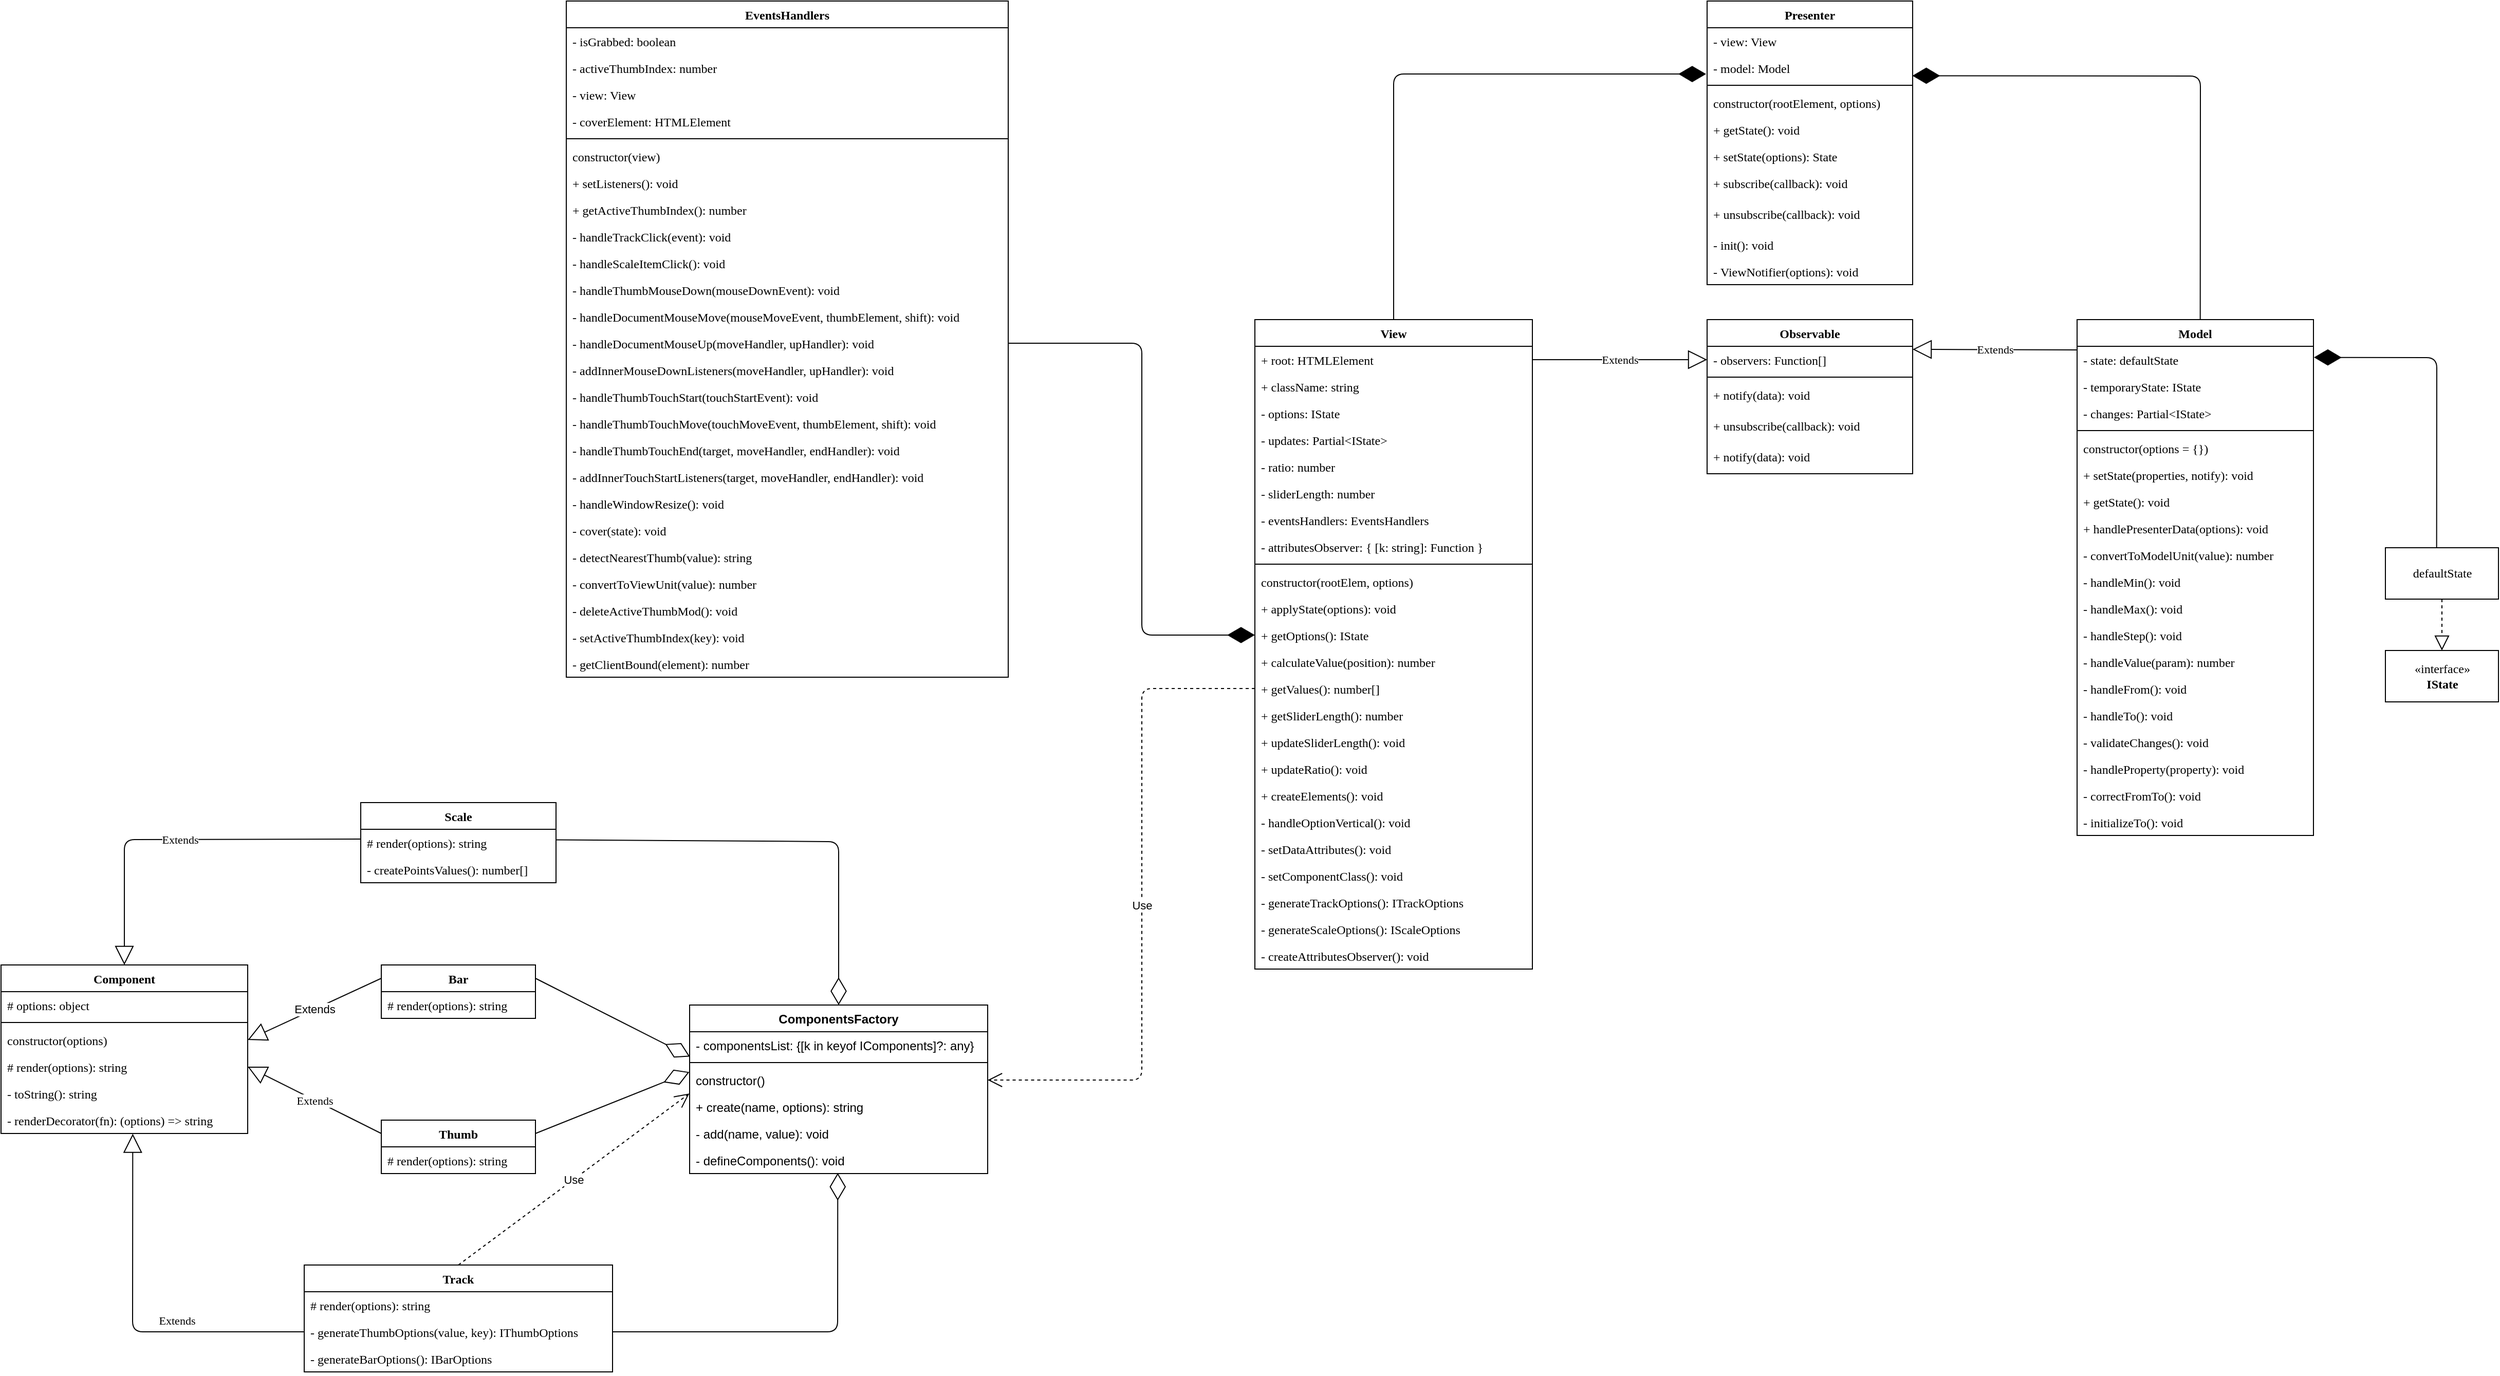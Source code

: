 <mxfile version="12.9.3" type="device"><diagram id="MhiQZeAF0GBsm8dGzgc5" name="Page-1"><mxGraphModel dx="2595" dy="1543" grid="1" gridSize="10" guides="1" tooltips="1" connect="1" arrows="1" fold="1" page="1" pageScale="1" pageWidth="2700" pageHeight="1700" background="#FFFFFF" math="0" shadow="0"><root><mxCell id="0"/><mxCell id="1" parent="0"/><mxCell id="bokYM8Zxj71_05TrgEd9-71" value="Extends" style="endArrow=block;endSize=16;endFill=0;html=1;exitX=1;exitY=0.5;exitDx=0;exitDy=0;entryX=0;entryY=0.5;entryDx=0;entryDy=0;snapToPoint=0;fontFamily=Georgia;" parent="1" source="K_PklvLQqsflAsRZj1oL-7" target="bokYM8Zxj71_05TrgEd9-75" edge="1"><mxGeometry width="160" relative="1" as="geometry"><mxPoint x="1740" y="519" as="sourcePoint"/><mxPoint x="1850" y="470" as="targetPoint"/></mxGeometry></mxCell><mxCell id="bokYM8Zxj71_05TrgEd9-72" value="Extends" style="endArrow=block;endSize=16;endFill=0;html=1;snapToPoint=0;fontFamily=Georgia;exitX=-0.002;exitY=0.136;exitDx=0;exitDy=0;exitPerimeter=0;entryX=1;entryY=0.114;entryDx=0;entryDy=0;entryPerimeter=0;" parent="1" source="bokYM8Zxj71_05TrgEd9-88" target="bokYM8Zxj71_05TrgEd9-75" edge="1"><mxGeometry width="160" relative="1" as="geometry"><mxPoint x="2206" y="510" as="sourcePoint"/><mxPoint x="2080" y="509" as="targetPoint"/></mxGeometry></mxCell><mxCell id="bokYM8Zxj71_05TrgEd9-91" value="defaultState" style="html=1;labelBackgroundColor=#ffffff;gradientColor=none;snapToPoint=0;fontFamily=Georgia;" parent="1" vertex="1"><mxGeometry x="2510" y="702" width="110" height="50" as="geometry"/></mxCell><mxCell id="bokYM8Zxj71_05TrgEd9-92" value="«interface»&lt;br&gt;&lt;b&gt;IState&lt;/b&gt;" style="html=1;labelBackgroundColor=#ffffff;gradientColor=none;snapToPoint=0;fontFamily=Georgia;" parent="1" vertex="1"><mxGeometry x="2510" y="802" width="110" height="50" as="geometry"/></mxCell><mxCell id="bokYM8Zxj71_05TrgEd9-93" value="" style="endArrow=block;dashed=1;endFill=0;endSize=12;html=1;exitX=0.5;exitY=1;exitDx=0;exitDy=0;entryX=0.5;entryY=0;entryDx=0;entryDy=0;snapToPoint=0;fontFamily=Georgia;" parent="1" source="bokYM8Zxj71_05TrgEd9-91" target="bokYM8Zxj71_05TrgEd9-92" edge="1"><mxGeometry width="160" relative="1" as="geometry"><mxPoint x="2505" y="782" as="sourcePoint"/><mxPoint x="2665" y="782" as="targetPoint"/></mxGeometry></mxCell><mxCell id="bokYM8Zxj71_05TrgEd9-192" value="Extends" style="endArrow=block;endSize=16;endFill=0;html=1;snapToPoint=0;fontFamily=Georgia;exitX=0;exitY=0.25;exitDx=0;exitDy=0;entryX=1;entryY=0.5;entryDx=0;entryDy=0;" parent="1" source="bokYM8Zxj71_05TrgEd9-46" edge="1"><mxGeometry width="160" relative="1" as="geometry"><mxPoint x="1490" y="1485.6" as="sourcePoint"/><mxPoint x="430" y="1207" as="targetPoint"/><Array as="points"/></mxGeometry></mxCell><mxCell id="bokYM8Zxj71_05TrgEd9-194" value="Extends" style="endArrow=block;endSize=16;endFill=0;html=1;snapToPoint=0;fontFamily=Georgia;exitX=-0.001;exitY=0.366;exitDx=0;exitDy=0;entryX=0.5;entryY=0;entryDx=0;entryDy=0;exitPerimeter=0;" parent="1" source="gpyvbkhTvDIJkaRHQAVe-10" edge="1"><mxGeometry width="160" relative="1" as="geometry"><mxPoint x="560" y="987" as="sourcePoint"/><mxPoint x="310" y="1108" as="targetPoint"/><Array as="points"><mxPoint x="310" y="986"/></Array></mxGeometry></mxCell><mxCell id="bokYM8Zxj71_05TrgEd9-195" value="Extends" style="endArrow=block;endSize=16;endFill=0;html=1;snapToPoint=0;fontFamily=Georgia;exitX=0;exitY=0.5;exitDx=0;exitDy=0;entryX=0.534;entryY=1.011;entryDx=0;entryDy=0;entryPerimeter=0;" parent="1" source="bokYM8Zxj71_05TrgEd9-152" edge="1"><mxGeometry x="-0.307" y="-11" width="160" relative="1" as="geometry"><mxPoint x="1370" y="1270" as="sourcePoint"/><mxPoint x="318.16" y="1272.286" as="targetPoint"/><Array as="points"><mxPoint x="318" y="1465"/></Array><mxPoint as="offset"/></mxGeometry></mxCell><mxCell id="SMb21tpPt-A7UrPiNPdT-16" value="" style="endArrow=diamondThin;endFill=1;endSize=24;html=1;fillColor=#FFFFFF;entryX=1.002;entryY=0.415;entryDx=0;entryDy=0;entryPerimeter=0;exitX=0.453;exitY=-0.005;exitDx=0;exitDy=0;exitPerimeter=0;" parent="1" source="bokYM8Zxj71_05TrgEd9-91" target="bokYM8Zxj71_05TrgEd9-88" edge="1"><mxGeometry width="160" relative="1" as="geometry"><mxPoint x="2560" y="697" as="sourcePoint"/><mxPoint x="2540" y="747" as="targetPoint"/><Array as="points"><mxPoint x="2560" y="517"/></Array></mxGeometry></mxCell><mxCell id="IxFi_jvIoyN8iHMv_H41-2" value="" style="endArrow=diamondThin;endFill=1;endSize=24;html=1;fillColor=#FFFFFF;exitX=0.5;exitY=0;exitDx=0;exitDy=0;entryX=-0.005;entryY=0.733;entryDx=0;entryDy=0;entryPerimeter=0;" parent="1" source="bokYM8Zxj71_05TrgEd9-138" target="bokYM8Zxj71_05TrgEd9-109" edge="1"><mxGeometry width="160" relative="1" as="geometry"><mxPoint x="1120" y="907" as="sourcePoint"/><mxPoint x="1830" y="241" as="targetPoint"/><Array as="points"><mxPoint x="1545" y="241"/></Array></mxGeometry></mxCell><mxCell id="IxFi_jvIoyN8iHMv_H41-4" value="" style="endArrow=diamondThin;endFill=1;endSize=24;html=1;fillColor=#FFFFFF;exitX=0.521;exitY=0.001;exitDx=0;exitDy=0;exitPerimeter=0;entryX=0.999;entryY=0.797;entryDx=0;entryDy=0;entryPerimeter=0;" parent="1" source="bokYM8Zxj71_05TrgEd9-87" target="bokYM8Zxj71_05TrgEd9-109" edge="1"><mxGeometry width="160" relative="1" as="geometry"><mxPoint x="1585" y="490" as="sourcePoint"/><mxPoint x="2110" y="246" as="targetPoint"/><Array as="points"><mxPoint x="2330" y="243"/></Array></mxGeometry></mxCell><mxCell id="IxFi_jvIoyN8iHMv_H41-25" value="" style="endArrow=diamondThin;endFill=0;endSize=24;html=1;exitX=1;exitY=0.5;exitDx=0;exitDy=0;entryX=0.497;entryY=0.976;entryDx=0;entryDy=0;entryPerimeter=0;" parent="1" source="bokYM8Zxj71_05TrgEd9-152" target="q_ZrACDiKLsxCP5uibQN-2" edge="1"><mxGeometry width="160" relative="1" as="geometry"><mxPoint x="1190" y="1284" as="sourcePoint"/><mxPoint x="1010" y="1274" as="targetPoint"/><Array as="points"><mxPoint x="1004" y="1465"/></Array></mxGeometry></mxCell><mxCell id="IxFi_jvIoyN8iHMv_H41-26" value="" style="endArrow=diamondThin;endFill=0;endSize=24;html=1;exitX=1;exitY=0.25;exitDx=0;exitDy=0;entryX=-0.001;entryY=0.2;entryDx=0;entryDy=0;entryPerimeter=0;" parent="1" source="bokYM8Zxj71_05TrgEd9-46" target="q_ZrACDiKLsxCP5uibQN-3" edge="1"><mxGeometry width="160" relative="1" as="geometry"><mxPoint x="1090" y="1424" as="sourcePoint"/><mxPoint x="870" y="1244" as="targetPoint"/><Array as="points"/></mxGeometry></mxCell><mxCell id="IxFi_jvIoyN8iHMv_H41-27" value="" style="endArrow=diamondThin;endFill=0;endSize=24;html=1;entryX=0.5;entryY=0;entryDx=0;entryDy=0;exitX=1.001;exitY=0.396;exitDx=0;exitDy=0;exitPerimeter=0;" parent="1" source="gpyvbkhTvDIJkaRHQAVe-10" target="IxFi_jvIoyN8iHMv_H41-21" edge="1"><mxGeometry width="160" relative="1" as="geometry"><mxPoint x="710" y="987" as="sourcePoint"/><mxPoint x="1300" y="1454" as="targetPoint"/><Array as="points"><mxPoint x="1005" y="988"/></Array></mxGeometry></mxCell><mxCell id="IxFi_jvIoyN8iHMv_H41-29" value="Use" style="endArrow=open;endSize=12;dashed=1;html=1;exitX=0.5;exitY=0;exitDx=0;exitDy=0;entryX=-0.001;entryY=1.006;entryDx=0;entryDy=0;entryPerimeter=0;" parent="1" source="bokYM8Zxj71_05TrgEd9-42" target="q_ZrACDiKLsxCP5uibQN-3" edge="1"><mxGeometry width="160" relative="1" as="geometry"><mxPoint x="730" y="1264" as="sourcePoint"/><mxPoint x="869" y="1228" as="targetPoint"/></mxGeometry></mxCell><mxCell id="IxFi_jvIoyN8iHMv_H41-30" value="Use" style="endArrow=open;endSize=12;dashed=1;html=1;entryX=1;entryY=0.5;entryDx=0;entryDy=0;exitX=0;exitY=0.5;exitDx=0;exitDy=0;" parent="1" source="bokYM8Zxj71_05TrgEd9-146" target="q_ZrACDiKLsxCP5uibQN-3" edge="1"><mxGeometry width="160" relative="1" as="geometry"><mxPoint x="790" y="876" as="sourcePoint"/><mxPoint x="950" y="876" as="targetPoint"/><Array as="points"><mxPoint x="1300" y="839"/><mxPoint x="1300" y="1220"/></Array></mxGeometry></mxCell><mxCell id="bokYM8Zxj71_05TrgEd9-74" value="Observable" style="swimlane;fontStyle=1;align=center;verticalAlign=top;childLayout=stackLayout;horizontal=1;startSize=26;horizontalStack=0;resizeParent=1;resizeParentMax=0;resizeLast=0;collapsible=1;marginBottom=0;labelBackgroundColor=#ffffff;gradientColor=none;snapToPoint=0;fontFamily=Georgia;" parent="1" vertex="1"><mxGeometry x="1850" y="480" width="200" height="150" as="geometry"/></mxCell><mxCell id="bokYM8Zxj71_05TrgEd9-75" value="- observers: Function[]" style="text;strokeColor=none;fillColor=none;align=left;verticalAlign=top;spacingLeft=4;spacingRight=4;overflow=hidden;rotatable=0;points=[[0,0.5],[1,0.5]];portConstraint=eastwest;snapToPoint=0;fontFamily=Georgia;" parent="bokYM8Zxj71_05TrgEd9-74" vertex="1"><mxGeometry y="26" width="200" height="26" as="geometry"/></mxCell><mxCell id="bokYM8Zxj71_05TrgEd9-76" value="" style="line;strokeWidth=1;fillColor=none;align=left;verticalAlign=middle;spacingTop=-1;spacingLeft=3;spacingRight=3;rotatable=0;labelPosition=right;points=[];portConstraint=eastwest;snapToPoint=0;fontFamily=Georgia;" parent="bokYM8Zxj71_05TrgEd9-74" vertex="1"><mxGeometry y="52" width="200" height="8" as="geometry"/></mxCell><mxCell id="K_PklvLQqsflAsRZj1oL-4" value="+ notify(data): void" style="text;strokeColor=none;fillColor=none;align=left;verticalAlign=top;spacingLeft=4;spacingRight=4;overflow=hidden;rotatable=0;points=[[0,0.5],[1,0.5]];portConstraint=eastwest;snapToPoint=0;fontFamily=Georgia;" parent="bokYM8Zxj71_05TrgEd9-74" vertex="1"><mxGeometry y="60" width="200" height="30" as="geometry"/></mxCell><mxCell id="bokYM8Zxj71_05TrgEd9-83" value="+ unsubscribe(callback): void" style="text;strokeColor=none;fillColor=none;align=left;verticalAlign=top;spacingLeft=4;spacingRight=4;overflow=hidden;rotatable=0;points=[[0,0.5],[1,0.5]];portConstraint=eastwest;snapToPoint=0;fontFamily=Georgia;" parent="bokYM8Zxj71_05TrgEd9-74" vertex="1"><mxGeometry y="90" width="200" height="30" as="geometry"/></mxCell><mxCell id="bokYM8Zxj71_05TrgEd9-85" value="+ notify(data): void" style="text;strokeColor=none;fillColor=none;align=left;verticalAlign=top;spacingLeft=4;spacingRight=4;overflow=hidden;rotatable=0;points=[[0,0.5],[1,0.5]];portConstraint=eastwest;snapToPoint=0;fontFamily=Georgia;" parent="bokYM8Zxj71_05TrgEd9-74" vertex="1"><mxGeometry y="120" width="200" height="30" as="geometry"/></mxCell><mxCell id="bokYM8Zxj71_05TrgEd9-87" value="Model" style="swimlane;fontStyle=1;align=center;verticalAlign=top;childLayout=stackLayout;horizontal=1;startSize=26;horizontalStack=0;resizeParent=1;resizeParentMax=0;resizeLast=0;collapsible=1;marginBottom=0;labelBackgroundColor=#ffffff;gradientColor=none;snapToPoint=0;fontFamily=Georgia;" parent="1" vertex="1"><mxGeometry x="2210" y="480" width="230" height="502" as="geometry"/></mxCell><mxCell id="bokYM8Zxj71_05TrgEd9-88" value="- state: defaultState" style="text;strokeColor=none;fillColor=none;align=left;verticalAlign=top;spacingLeft=4;spacingRight=4;overflow=hidden;rotatable=0;points=[[0,0.5],[1,0.5]];portConstraint=eastwest;snapToPoint=0;fontFamily=Georgia;" parent="bokYM8Zxj71_05TrgEd9-87" vertex="1"><mxGeometry y="26" width="230" height="26" as="geometry"/></mxCell><mxCell id="SOUKARIzMo8ViE5a29zc-1" value="- temporaryState: IState" style="text;strokeColor=none;fillColor=none;align=left;verticalAlign=top;spacingLeft=4;spacingRight=4;overflow=hidden;rotatable=0;points=[[0,0.5],[1,0.5]];portConstraint=eastwest;snapToPoint=0;fontFamily=Georgia;" parent="bokYM8Zxj71_05TrgEd9-87" vertex="1"><mxGeometry y="52" width="230" height="26" as="geometry"/></mxCell><mxCell id="bokYM8Zxj71_05TrgEd9-90" value="- changes: Partial&lt;IState&gt;" style="text;strokeColor=none;fillColor=none;align=left;verticalAlign=top;spacingLeft=4;spacingRight=4;overflow=hidden;rotatable=0;points=[[0,0.5],[1,0.5]];portConstraint=eastwest;snapToPoint=0;fontFamily=Georgia;" parent="bokYM8Zxj71_05TrgEd9-87" vertex="1"><mxGeometry y="78" width="230" height="26" as="geometry"/></mxCell><mxCell id="bokYM8Zxj71_05TrgEd9-89" value="" style="line;strokeWidth=1;fillColor=none;align=left;verticalAlign=middle;spacingTop=-1;spacingLeft=3;spacingRight=3;rotatable=0;labelPosition=right;points=[];portConstraint=eastwest;snapToPoint=0;fontFamily=Georgia;" parent="bokYM8Zxj71_05TrgEd9-87" vertex="1"><mxGeometry y="104" width="230" height="8" as="geometry"/></mxCell><mxCell id="K_PklvLQqsflAsRZj1oL-2" value="constructor(options = {})" style="text;strokeColor=none;fillColor=none;align=left;verticalAlign=top;spacingLeft=4;spacingRight=4;overflow=hidden;rotatable=0;points=[[0,0.5],[1,0.5]];portConstraint=eastwest;snapToPoint=0;fontFamily=Georgia;" parent="bokYM8Zxj71_05TrgEd9-87" vertex="1"><mxGeometry y="112" width="230" height="26" as="geometry"/></mxCell><mxCell id="bokYM8Zxj71_05TrgEd9-122" value="+ setState(properties, notify): void" style="text;strokeColor=none;fillColor=none;align=left;verticalAlign=top;spacingLeft=4;spacingRight=4;overflow=hidden;rotatable=0;points=[[0,0.5],[1,0.5]];portConstraint=eastwest;snapToPoint=0;fontFamily=Georgia;" parent="bokYM8Zxj71_05TrgEd9-87" vertex="1"><mxGeometry y="138" width="230" height="26" as="geometry"/></mxCell><mxCell id="bokYM8Zxj71_05TrgEd9-123" value="+ getState(): void" style="text;strokeColor=none;fillColor=none;align=left;verticalAlign=top;spacingLeft=4;spacingRight=4;overflow=hidden;rotatable=0;points=[[0,0.5],[1,0.5]];portConstraint=eastwest;snapToPoint=0;fontFamily=Georgia;" parent="bokYM8Zxj71_05TrgEd9-87" vertex="1"><mxGeometry y="164" width="230" height="26" as="geometry"/></mxCell><mxCell id="gNpRhvbea8V-mLCihj_l-2" value="+ handlePresenterData(options): void" style="text;strokeColor=none;fillColor=none;align=left;verticalAlign=top;spacingLeft=4;spacingRight=4;overflow=hidden;rotatable=0;points=[[0,0.5],[1,0.5]];portConstraint=eastwest;snapToPoint=0;fontFamily=Georgia;" vertex="1" parent="bokYM8Zxj71_05TrgEd9-87"><mxGeometry y="190" width="230" height="26" as="geometry"/></mxCell><mxCell id="gNpRhvbea8V-mLCihj_l-3" value="- convertToModelUnit(value): number" style="text;strokeColor=none;fillColor=none;align=left;verticalAlign=top;spacingLeft=4;spacingRight=4;overflow=hidden;rotatable=0;points=[[0,0.5],[1,0.5]];portConstraint=eastwest;snapToPoint=0;fontFamily=Georgia;" vertex="1" parent="bokYM8Zxj71_05TrgEd9-87"><mxGeometry y="216" width="230" height="26" as="geometry"/></mxCell><mxCell id="bokYM8Zxj71_05TrgEd9-124" value="- handleMin(): void" style="text;strokeColor=none;fillColor=none;align=left;verticalAlign=top;spacingLeft=4;spacingRight=4;overflow=hidden;rotatable=0;points=[[0,0.5],[1,0.5]];portConstraint=eastwest;snapToPoint=0;fontFamily=Georgia;" parent="bokYM8Zxj71_05TrgEd9-87" vertex="1"><mxGeometry y="242" width="230" height="26" as="geometry"/></mxCell><mxCell id="bokYM8Zxj71_05TrgEd9-125" value="- handleMax(): void" style="text;strokeColor=none;fillColor=none;align=left;verticalAlign=top;spacingLeft=4;spacingRight=4;overflow=hidden;rotatable=0;points=[[0,0.5],[1,0.5]];portConstraint=eastwest;snapToPoint=0;fontFamily=Georgia;" parent="bokYM8Zxj71_05TrgEd9-87" vertex="1"><mxGeometry y="268" width="230" height="26" as="geometry"/></mxCell><mxCell id="bokYM8Zxj71_05TrgEd9-126" value="- handleStep(): void" style="text;strokeColor=none;fillColor=none;align=left;verticalAlign=top;spacingLeft=4;spacingRight=4;overflow=hidden;rotatable=0;points=[[0,0.5],[1,0.5]];portConstraint=eastwest;snapToPoint=0;fontFamily=Georgia;" parent="bokYM8Zxj71_05TrgEd9-87" vertex="1"><mxGeometry y="294" width="230" height="26" as="geometry"/></mxCell><mxCell id="bokYM8Zxj71_05TrgEd9-127" value="- handleValue(param): number" style="text;strokeColor=none;fillColor=none;align=left;verticalAlign=top;spacingLeft=4;spacingRight=4;overflow=hidden;rotatable=0;points=[[0,0.5],[1,0.5]];portConstraint=eastwest;snapToPoint=0;fontFamily=Georgia;" parent="bokYM8Zxj71_05TrgEd9-87" vertex="1"><mxGeometry y="320" width="230" height="26" as="geometry"/></mxCell><mxCell id="lwecA4mNfXeEhu3UnsGV-4" value="- handleFrom(): void" style="text;strokeColor=none;fillColor=none;align=left;verticalAlign=top;spacingLeft=4;spacingRight=4;overflow=hidden;rotatable=0;points=[[0,0.5],[1,0.5]];portConstraint=eastwest;snapToPoint=0;fontFamily=Georgia;" parent="bokYM8Zxj71_05TrgEd9-87" vertex="1"><mxGeometry y="346" width="230" height="26" as="geometry"/></mxCell><mxCell id="lwecA4mNfXeEhu3UnsGV-3" value="- handleTo(): void" style="text;strokeColor=none;fillColor=none;align=left;verticalAlign=top;spacingLeft=4;spacingRight=4;overflow=hidden;rotatable=0;points=[[0,0.5],[1,0.5]];portConstraint=eastwest;snapToPoint=0;fontFamily=Georgia;" parent="bokYM8Zxj71_05TrgEd9-87" vertex="1"><mxGeometry y="372" width="230" height="26" as="geometry"/></mxCell><mxCell id="bokYM8Zxj71_05TrgEd9-129" value="- validateChanges(): void" style="text;strokeColor=none;fillColor=none;align=left;verticalAlign=top;spacingLeft=4;spacingRight=4;overflow=hidden;rotatable=0;points=[[0,0.5],[1,0.5]];portConstraint=eastwest;snapToPoint=0;fontFamily=Georgia;" parent="bokYM8Zxj71_05TrgEd9-87" vertex="1"><mxGeometry y="398" width="230" height="26" as="geometry"/></mxCell><mxCell id="lwecA4mNfXeEhu3UnsGV-2" value="- handleProperty(property): void" style="text;strokeColor=none;fillColor=none;align=left;verticalAlign=top;spacingLeft=4;spacingRight=4;overflow=hidden;rotatable=0;points=[[0,0.5],[1,0.5]];portConstraint=eastwest;snapToPoint=0;fontFamily=Georgia;" parent="bokYM8Zxj71_05TrgEd9-87" vertex="1"><mxGeometry y="424" width="230" height="26" as="geometry"/></mxCell><mxCell id="IxFi_jvIoyN8iHMv_H41-5" value="- correctFromTo(): void" style="text;strokeColor=none;fillColor=none;align=left;verticalAlign=top;spacingLeft=4;spacingRight=4;overflow=hidden;rotatable=0;points=[[0,0.5],[1,0.5]];portConstraint=eastwest;snapToPoint=0;fontFamily=Georgia;" parent="bokYM8Zxj71_05TrgEd9-87" vertex="1"><mxGeometry y="450" width="230" height="26" as="geometry"/></mxCell><mxCell id="IxFi_jvIoyN8iHMv_H41-6" value="- initializeTo(): void" style="text;strokeColor=none;fillColor=none;align=left;verticalAlign=top;spacingLeft=4;spacingRight=4;overflow=hidden;rotatable=0;points=[[0,0.5],[1,0.5]];portConstraint=eastwest;snapToPoint=0;fontFamily=Georgia;" parent="bokYM8Zxj71_05TrgEd9-87" vertex="1"><mxGeometry y="476" width="230" height="26" as="geometry"/></mxCell><mxCell id="bokYM8Zxj71_05TrgEd9-94" value="Presenter" style="swimlane;fontStyle=1;align=center;verticalAlign=top;childLayout=stackLayout;horizontal=1;startSize=26;horizontalStack=0;resizeParent=1;resizeParentMax=0;resizeLast=0;collapsible=1;marginBottom=0;labelBackgroundColor=#ffffff;gradientColor=none;snapToPoint=0;fontFamily=Georgia;" parent="1" vertex="1"><mxGeometry x="1850" y="170" width="200" height="276" as="geometry"/></mxCell><mxCell id="bokYM8Zxj71_05TrgEd9-95" value="- view: View&#10;" style="text;strokeColor=none;fillColor=none;align=left;verticalAlign=top;spacingLeft=4;spacingRight=4;overflow=hidden;rotatable=0;points=[[0,0.5],[1,0.5]];portConstraint=eastwest;snapToPoint=0;fontFamily=Georgia;" parent="bokYM8Zxj71_05TrgEd9-94" vertex="1"><mxGeometry y="26" width="200" height="26" as="geometry"/></mxCell><mxCell id="bokYM8Zxj71_05TrgEd9-109" value="- model: Model" style="text;strokeColor=none;fillColor=none;align=left;verticalAlign=top;spacingLeft=4;spacingRight=4;overflow=hidden;rotatable=0;points=[[0,0.5],[1,0.5]];portConstraint=eastwest;snapToPoint=0;fontFamily=Georgia;" parent="bokYM8Zxj71_05TrgEd9-94" vertex="1"><mxGeometry y="52" width="200" height="26" as="geometry"/></mxCell><mxCell id="bokYM8Zxj71_05TrgEd9-96" value="" style="line;strokeWidth=1;fillColor=none;align=left;verticalAlign=middle;spacingTop=-1;spacingLeft=3;spacingRight=3;rotatable=0;labelPosition=right;points=[];portConstraint=eastwest;snapToPoint=0;fontFamily=Georgia;" parent="bokYM8Zxj71_05TrgEd9-94" vertex="1"><mxGeometry y="78" width="200" height="8" as="geometry"/></mxCell><mxCell id="K_PklvLQqsflAsRZj1oL-1" value="constructor(rootElement, options)" style="text;strokeColor=none;fillColor=none;align=left;verticalAlign=top;spacingLeft=4;spacingRight=4;overflow=hidden;rotatable=0;points=[[0,0.5],[1,0.5]];portConstraint=eastwest;snapToPoint=0;fontFamily=Georgia;" parent="bokYM8Zxj71_05TrgEd9-94" vertex="1"><mxGeometry y="86" width="200" height="26" as="geometry"/></mxCell><mxCell id="bokYM8Zxj71_05TrgEd9-115" value="+ getState(): void" style="text;strokeColor=none;fillColor=none;align=left;verticalAlign=top;spacingLeft=4;spacingRight=4;overflow=hidden;rotatable=0;points=[[0,0.5],[1,0.5]];portConstraint=eastwest;snapToPoint=0;fontFamily=Georgia;" parent="bokYM8Zxj71_05TrgEd9-94" vertex="1"><mxGeometry y="112" width="200" height="26" as="geometry"/></mxCell><mxCell id="bokYM8Zxj71_05TrgEd9-142" value="+ setState(options): State" style="text;strokeColor=none;fillColor=none;align=left;verticalAlign=top;spacingLeft=4;spacingRight=4;overflow=hidden;rotatable=0;points=[[0,0.5],[1,0.5]];portConstraint=eastwest;snapToPoint=0;fontFamily=Georgia;" parent="bokYM8Zxj71_05TrgEd9-94" vertex="1"><mxGeometry y="138" width="200" height="26" as="geometry"/></mxCell><mxCell id="bokYM8Zxj71_05TrgEd9-117" value="+ subscribe(callback): void" style="text;strokeColor=none;fillColor=none;align=left;verticalAlign=top;spacingLeft=4;spacingRight=4;overflow=hidden;rotatable=0;points=[[0,0.5],[1,0.5]];portConstraint=eastwest;snapToPoint=0;fontFamily=Georgia;" parent="bokYM8Zxj71_05TrgEd9-94" vertex="1"><mxGeometry y="164" width="200" height="30" as="geometry"/></mxCell><mxCell id="bokYM8Zxj71_05TrgEd9-119" value="+ unsubscribe(callback): void" style="text;strokeColor=none;fillColor=none;align=left;verticalAlign=top;spacingLeft=4;spacingRight=4;overflow=hidden;rotatable=0;points=[[0,0.5],[1,0.5]];portConstraint=eastwest;snapToPoint=0;fontFamily=Georgia;" parent="bokYM8Zxj71_05TrgEd9-94" vertex="1"><mxGeometry y="194" width="200" height="30" as="geometry"/></mxCell><mxCell id="bokYM8Zxj71_05TrgEd9-97" value="- init(): void" style="text;strokeColor=none;fillColor=none;align=left;verticalAlign=top;spacingLeft=4;spacingRight=4;overflow=hidden;rotatable=0;points=[[0,0.5],[1,0.5]];portConstraint=eastwest;snapToPoint=0;fontFamily=Georgia;" parent="bokYM8Zxj71_05TrgEd9-94" vertex="1"><mxGeometry y="224" width="200" height="26" as="geometry"/></mxCell><mxCell id="K_PklvLQqsflAsRZj1oL-3" value="- ViewNotifier(options): void" style="text;strokeColor=none;fillColor=none;align=left;verticalAlign=top;spacingLeft=4;spacingRight=4;overflow=hidden;rotatable=0;points=[[0,0.5],[1,0.5]];portConstraint=eastwest;snapToPoint=0;fontFamily=Georgia;" parent="bokYM8Zxj71_05TrgEd9-94" vertex="1"><mxGeometry y="250" width="200" height="26" as="geometry"/></mxCell><mxCell id="gpyvbkhTvDIJkaRHQAVe-7" value="Extends" style="endArrow=block;endSize=16;endFill=0;html=1;exitX=0;exitY=0.25;exitDx=0;exitDy=0;entryX=1;entryY=0.5;entryDx=0;entryDy=0;" parent="1" source="gpyvbkhTvDIJkaRHQAVe-12" edge="1"><mxGeometry width="160" relative="1" as="geometry"><mxPoint x="540.38" y="1107.386" as="sourcePoint"/><mxPoint x="430" y="1181" as="targetPoint"/></mxGeometry></mxCell><mxCell id="gpyvbkhTvDIJkaRHQAVe-8" value="" style="endArrow=diamondThin;endFill=0;endSize=24;html=1;exitX=1;exitY=0.25;exitDx=0;exitDy=0;entryX=0.001;entryY=0.929;entryDx=0;entryDy=0;entryPerimeter=0;" parent="1" source="gpyvbkhTvDIJkaRHQAVe-12" target="IxFi_jvIoyN8iHMv_H41-22" edge="1"><mxGeometry width="160" relative="1" as="geometry"><mxPoint x="730" y="1098" as="sourcePoint"/><mxPoint x="850" y="1228" as="targetPoint"/></mxGeometry></mxCell><mxCell id="bokYM8Zxj71_05TrgEd9-138" value="View" style="swimlane;fontStyle=1;align=center;verticalAlign=top;childLayout=stackLayout;horizontal=1;startSize=26;horizontalStack=0;resizeParent=1;resizeParentMax=0;resizeLast=0;collapsible=1;marginBottom=0;fillColor=none;gradientColor=none;snapToPoint=0;fontFamily=Georgia;" parent="1" vertex="1"><mxGeometry x="1410" y="480" width="270" height="632" as="geometry"/></mxCell><mxCell id="K_PklvLQqsflAsRZj1oL-7" value="+ root: HTMLElement" style="text;strokeColor=none;fillColor=none;align=left;verticalAlign=top;spacingLeft=4;spacingRight=4;overflow=hidden;rotatable=0;points=[[0,0.5],[1,0.5]];portConstraint=eastwest;snapToPoint=0;fontFamily=Georgia;" parent="bokYM8Zxj71_05TrgEd9-138" vertex="1"><mxGeometry y="26" width="270" height="26" as="geometry"/></mxCell><mxCell id="IxFi_jvIoyN8iHMv_H41-11" value="+ className: string" style="text;strokeColor=none;fillColor=none;align=left;verticalAlign=top;spacingLeft=4;spacingRight=4;overflow=hidden;rotatable=0;points=[[0,0.5],[1,0.5]];portConstraint=eastwest;snapToPoint=0;fontFamily=Georgia;" parent="bokYM8Zxj71_05TrgEd9-138" vertex="1"><mxGeometry y="52" width="270" height="26" as="geometry"/></mxCell><mxCell id="K_PklvLQqsflAsRZj1oL-6" value="- options: IState" style="text;strokeColor=none;fillColor=none;align=left;verticalAlign=top;spacingLeft=4;spacingRight=4;overflow=hidden;rotatable=0;points=[[0,0.5],[1,0.5]];portConstraint=eastwest;snapToPoint=0;fontFamily=Georgia;" parent="bokYM8Zxj71_05TrgEd9-138" vertex="1"><mxGeometry y="78" width="270" height="26" as="geometry"/></mxCell><mxCell id="bokYM8Zxj71_05TrgEd9-139" value="- updates: Partial&lt;IState&gt;" style="text;strokeColor=none;fillColor=none;align=left;verticalAlign=top;spacingLeft=4;spacingRight=4;overflow=hidden;rotatable=0;points=[[0,0.5],[1,0.5]];portConstraint=eastwest;snapToPoint=0;fontFamily=Georgia;" parent="bokYM8Zxj71_05TrgEd9-138" vertex="1"><mxGeometry y="104" width="270" height="26" as="geometry"/></mxCell><mxCell id="bokYM8Zxj71_05TrgEd9-143" value="- ratio: number" style="text;strokeColor=none;fillColor=none;align=left;verticalAlign=top;spacingLeft=4;spacingRight=4;overflow=hidden;rotatable=0;points=[[0,0.5],[1,0.5]];portConstraint=eastwest;snapToPoint=0;fontFamily=Georgia;" parent="bokYM8Zxj71_05TrgEd9-138" vertex="1"><mxGeometry y="130" width="270" height="26" as="geometry"/></mxCell><mxCell id="K_PklvLQqsflAsRZj1oL-8" value="- sliderLength: number" style="text;strokeColor=none;fillColor=none;align=left;verticalAlign=top;spacingLeft=4;spacingRight=4;overflow=hidden;rotatable=0;points=[[0,0.5],[1,0.5]];portConstraint=eastwest;snapToPoint=0;fontFamily=Georgia;" parent="bokYM8Zxj71_05TrgEd9-138" vertex="1"><mxGeometry y="156" width="270" height="26" as="geometry"/></mxCell><mxCell id="IxFi_jvIoyN8iHMv_H41-9" value="- eventsHandlers: EventsHandlers" style="text;strokeColor=none;fillColor=none;align=left;verticalAlign=top;spacingLeft=4;spacingRight=4;overflow=hidden;rotatable=0;points=[[0,0.5],[1,0.5]];portConstraint=eastwest;snapToPoint=0;fontFamily=Georgia;" parent="bokYM8Zxj71_05TrgEd9-138" vertex="1"><mxGeometry y="182" width="270" height="26" as="geometry"/></mxCell><mxCell id="IxFi_jvIoyN8iHMv_H41-10" value="- attributesObserver: { [k: string]: Function }" style="text;strokeColor=none;fillColor=none;align=left;verticalAlign=top;spacingLeft=4;spacingRight=4;overflow=hidden;rotatable=0;points=[[0,0.5],[1,0.5]];portConstraint=eastwest;snapToPoint=0;fontFamily=Georgia;" parent="bokYM8Zxj71_05TrgEd9-138" vertex="1"><mxGeometry y="208" width="270" height="26" as="geometry"/></mxCell><mxCell id="bokYM8Zxj71_05TrgEd9-140" value="" style="line;strokeWidth=1;fillColor=none;align=left;verticalAlign=middle;spacingTop=-1;spacingLeft=3;spacingRight=3;rotatable=0;labelPosition=right;points=[];portConstraint=eastwest;snapToPoint=0;fontFamily=Georgia;" parent="bokYM8Zxj71_05TrgEd9-138" vertex="1"><mxGeometry y="234" width="270" height="8" as="geometry"/></mxCell><mxCell id="K_PklvLQqsflAsRZj1oL-5" value="constructor(rootElem, options)" style="text;strokeColor=none;fillColor=none;align=left;verticalAlign=top;spacingLeft=4;spacingRight=4;overflow=hidden;rotatable=0;points=[[0,0.5],[1,0.5]];portConstraint=eastwest;snapToPoint=0;fontFamily=Georgia;" parent="bokYM8Zxj71_05TrgEd9-138" vertex="1"><mxGeometry y="242" width="270" height="26" as="geometry"/></mxCell><mxCell id="bokYM8Zxj71_05TrgEd9-145" value="+ applyState(options): void" style="text;strokeColor=none;fillColor=none;align=left;verticalAlign=top;spacingLeft=4;spacingRight=4;overflow=hidden;rotatable=0;points=[[0,0.5],[1,0.5]];portConstraint=eastwest;snapToPoint=0;fontFamily=Georgia;" parent="bokYM8Zxj71_05TrgEd9-138" vertex="1"><mxGeometry y="268" width="270" height="26" as="geometry"/></mxCell><mxCell id="K_PklvLQqsflAsRZj1oL-31" value="+ getOptions(): IState" style="text;strokeColor=none;fillColor=none;align=left;verticalAlign=top;spacingLeft=4;spacingRight=4;overflow=hidden;rotatable=0;points=[[0,0.5],[1,0.5]];portConstraint=eastwest;snapToPoint=0;fontFamily=Georgia;" parent="bokYM8Zxj71_05TrgEd9-138" vertex="1"><mxGeometry y="294" width="270" height="26" as="geometry"/></mxCell><mxCell id="bokYM8Zxj71_05TrgEd9-148" value="+ calculateValue(position): number" style="text;strokeColor=none;fillColor=none;align=left;verticalAlign=top;spacingLeft=4;spacingRight=4;overflow=hidden;rotatable=0;points=[[0,0.5],[1,0.5]];portConstraint=eastwest;snapToPoint=0;fontFamily=Georgia;" parent="bokYM8Zxj71_05TrgEd9-138" vertex="1"><mxGeometry y="320" width="270" height="26" as="geometry"/></mxCell><mxCell id="bokYM8Zxj71_05TrgEd9-146" value="+ getValues(): number[]" style="text;strokeColor=none;fillColor=none;align=left;verticalAlign=top;spacingLeft=4;spacingRight=4;overflow=hidden;rotatable=0;points=[[0,0.5],[1,0.5]];portConstraint=eastwest;snapToPoint=0;fontFamily=Georgia;" parent="bokYM8Zxj71_05TrgEd9-138" vertex="1"><mxGeometry y="346" width="270" height="26" as="geometry"/></mxCell><mxCell id="K_PklvLQqsflAsRZj1oL-12" value="+ getSliderLength(): number" style="text;strokeColor=none;fillColor=none;align=left;verticalAlign=top;spacingLeft=4;spacingRight=4;overflow=hidden;rotatable=0;points=[[0,0.5],[1,0.5]];portConstraint=eastwest;snapToPoint=0;fontFamily=Georgia;" parent="bokYM8Zxj71_05TrgEd9-138" vertex="1"><mxGeometry y="372" width="270" height="26" as="geometry"/></mxCell><mxCell id="K_PklvLQqsflAsRZj1oL-13" value="+ updateSliderLength(): void" style="text;strokeColor=none;fillColor=none;align=left;verticalAlign=top;spacingLeft=4;spacingRight=4;overflow=hidden;rotatable=0;points=[[0,0.5],[1,0.5]];portConstraint=eastwest;snapToPoint=0;fontFamily=Georgia;" parent="bokYM8Zxj71_05TrgEd9-138" vertex="1"><mxGeometry y="398" width="270" height="26" as="geometry"/></mxCell><mxCell id="K_PklvLQqsflAsRZj1oL-14" value="+ updateRatio(): void" style="text;strokeColor=none;fillColor=none;align=left;verticalAlign=top;spacingLeft=4;spacingRight=4;overflow=hidden;rotatable=0;points=[[0,0.5],[1,0.5]];portConstraint=eastwest;snapToPoint=0;fontFamily=Georgia;" parent="bokYM8Zxj71_05TrgEd9-138" vertex="1"><mxGeometry y="424" width="270" height="26" as="geometry"/></mxCell><mxCell id="K_PklvLQqsflAsRZj1oL-11" value="+ createElements(): void" style="text;strokeColor=none;fillColor=none;align=left;verticalAlign=top;spacingLeft=4;spacingRight=4;overflow=hidden;rotatable=0;points=[[0,0.5],[1,0.5]];portConstraint=eastwest;snapToPoint=0;fontFamily=Georgia;" parent="bokYM8Zxj71_05TrgEd9-138" vertex="1"><mxGeometry y="450" width="270" height="26" as="geometry"/></mxCell><mxCell id="K_PklvLQqsflAsRZj1oL-15" value="- handleOptionVertical(): void" style="text;strokeColor=none;fillColor=none;align=left;verticalAlign=top;spacingLeft=4;spacingRight=4;overflow=hidden;rotatable=0;points=[[0,0.5],[1,0.5]];portConstraint=eastwest;snapToPoint=0;fontFamily=Georgia;" parent="bokYM8Zxj71_05TrgEd9-138" vertex="1"><mxGeometry y="476" width="270" height="26" as="geometry"/></mxCell><mxCell id="K_PklvLQqsflAsRZj1oL-16" value="- setDataAttributes(): void" style="text;strokeColor=none;fillColor=none;align=left;verticalAlign=top;spacingLeft=4;spacingRight=4;overflow=hidden;rotatable=0;points=[[0,0.5],[1,0.5]];portConstraint=eastwest;snapToPoint=0;fontFamily=Georgia;" parent="bokYM8Zxj71_05TrgEd9-138" vertex="1"><mxGeometry y="502" width="270" height="26" as="geometry"/></mxCell><mxCell id="bokYM8Zxj71_05TrgEd9-149" value="- setComponentClass(): void" style="text;strokeColor=none;fillColor=none;align=left;verticalAlign=top;spacingLeft=4;spacingRight=4;overflow=hidden;rotatable=0;points=[[0,0.5],[1,0.5]];portConstraint=eastwest;snapToPoint=0;fontFamily=Georgia;" parent="bokYM8Zxj71_05TrgEd9-138" vertex="1"><mxGeometry y="528" width="270" height="26" as="geometry"/></mxCell><mxCell id="bokYM8Zxj71_05TrgEd9-144" value="- generateTrackOptions(): ITrackOptions" style="text;strokeColor=none;fillColor=none;align=left;verticalAlign=top;spacingLeft=4;spacingRight=4;overflow=hidden;rotatable=0;points=[[0,0.5],[1,0.5]];portConstraint=eastwest;snapToPoint=0;fontFamily=Georgia;" parent="bokYM8Zxj71_05TrgEd9-138" vertex="1"><mxGeometry y="554" width="270" height="26" as="geometry"/></mxCell><mxCell id="gpyvbkhTvDIJkaRHQAVe-16" value="- generateScaleOptions(): IScaleOptions" style="text;strokeColor=none;fillColor=none;align=left;verticalAlign=top;spacingLeft=4;spacingRight=4;overflow=hidden;rotatable=0;points=[[0,0.5],[1,0.5]];portConstraint=eastwest;snapToPoint=0;fontFamily=Georgia;" parent="bokYM8Zxj71_05TrgEd9-138" vertex="1"><mxGeometry y="580" width="270" height="26" as="geometry"/></mxCell><mxCell id="K_PklvLQqsflAsRZj1oL-21" value="- createAttributesObserver(): void" style="text;strokeColor=none;fillColor=none;align=left;verticalAlign=top;spacingLeft=4;spacingRight=4;overflow=hidden;rotatable=0;points=[[0,0.5],[1,0.5]];portConstraint=eastwest;snapToPoint=0;fontFamily=Georgia;" parent="bokYM8Zxj71_05TrgEd9-138" vertex="1"><mxGeometry y="606" width="270" height="26" as="geometry"/></mxCell><mxCell id="shtuIClALhWxbDeqmglI-44" value="" style="endArrow=diamondThin;endFill=1;endSize=24;html=1;fillColor=#FFFFFF;entryX=0;entryY=0.5;entryDx=0;entryDy=0;exitX=1;exitY=0.5;exitDx=0;exitDy=0;" parent="1" source="shtuIClALhWxbDeqmglI-28" target="K_PklvLQqsflAsRZj1oL-31" edge="1"><mxGeometry width="160" relative="1" as="geometry"><mxPoint x="1220" y="890" as="sourcePoint"/><mxPoint x="1300" y="1130" as="targetPoint"/><Array as="points"><mxPoint x="1300" y="503"/><mxPoint x="1300" y="787"/></Array></mxGeometry></mxCell><mxCell id="bokYM8Zxj71_05TrgEd9-176" value="Component" style="swimlane;fontStyle=1;align=center;verticalAlign=top;childLayout=stackLayout;horizontal=1;startSize=26;horizontalStack=0;resizeParent=1;resizeParentMax=0;resizeLast=0;collapsible=1;marginBottom=0;fillColor=none;gradientColor=none;snapToPoint=0;fontFamily=Georgia;" parent="1" vertex="1"><mxGeometry x="190" y="1108" width="240" height="164" as="geometry"/></mxCell><mxCell id="bokYM8Zxj71_05TrgEd9-177" value="# options: object" style="text;strokeColor=none;fillColor=none;align=left;verticalAlign=top;spacingLeft=4;spacingRight=4;overflow=hidden;rotatable=0;points=[[0,0.5],[1,0.5]];portConstraint=eastwest;snapToPoint=0;fontFamily=Georgia;" parent="bokYM8Zxj71_05TrgEd9-176" vertex="1"><mxGeometry y="26" width="240" height="26" as="geometry"/></mxCell><mxCell id="bokYM8Zxj71_05TrgEd9-178" value="" style="line;strokeWidth=1;fillColor=none;align=left;verticalAlign=middle;spacingTop=-1;spacingLeft=3;spacingRight=3;rotatable=0;labelPosition=right;points=[];portConstraint=eastwest;snapToPoint=0;fontFamily=Georgia;" parent="bokYM8Zxj71_05TrgEd9-176" vertex="1"><mxGeometry y="52" width="240" height="8" as="geometry"/></mxCell><mxCell id="MsUMW5pVlhZXdgYJhmHQ-1" value="constructor(options)" style="text;strokeColor=none;fillColor=none;align=left;verticalAlign=top;spacingLeft=4;spacingRight=4;overflow=hidden;rotatable=0;points=[[0,0.5],[1,0.5]];portConstraint=eastwest;snapToPoint=0;fontFamily=Georgia;" parent="bokYM8Zxj71_05TrgEd9-176" vertex="1"><mxGeometry y="60" width="240" height="26" as="geometry"/></mxCell><mxCell id="bokYM8Zxj71_05TrgEd9-180" value="# render(options): string" style="text;strokeColor=none;fillColor=none;align=left;verticalAlign=top;spacingLeft=4;spacingRight=4;overflow=hidden;rotatable=0;points=[[0,0.5],[1,0.5]];portConstraint=eastwest;snapToPoint=0;fontFamily=Georgia;" parent="bokYM8Zxj71_05TrgEd9-176" vertex="1"><mxGeometry y="86" width="240" height="26" as="geometry"/></mxCell><mxCell id="bokYM8Zxj71_05TrgEd9-182" value="- toString(): string" style="text;strokeColor=none;fillColor=none;align=left;verticalAlign=top;spacingLeft=4;spacingRight=4;overflow=hidden;rotatable=0;points=[[0,0.5],[1,0.5]];portConstraint=eastwest;snapToPoint=0;fontFamily=Georgia;" parent="bokYM8Zxj71_05TrgEd9-176" vertex="1"><mxGeometry y="112" width="240" height="26" as="geometry"/></mxCell><mxCell id="bokYM8Zxj71_05TrgEd9-183" value="- renderDecorator(fn): (options) =&gt; string" style="text;strokeColor=none;fillColor=none;align=left;verticalAlign=top;spacingLeft=4;spacingRight=4;overflow=hidden;rotatable=0;points=[[0,0.5],[1,0.5]];portConstraint=eastwest;snapToPoint=0;fontFamily=Georgia;" parent="bokYM8Zxj71_05TrgEd9-176" vertex="1"><mxGeometry y="138" width="240" height="26" as="geometry"/></mxCell><mxCell id="gpyvbkhTvDIJkaRHQAVe-9" value="Scale&#10;" style="swimlane;fontStyle=1;align=center;verticalAlign=top;childLayout=stackLayout;horizontal=1;startSize=26;horizontalStack=0;resizeParent=1;resizeParentMax=0;resizeLast=0;collapsible=1;marginBottom=0;labelBackgroundColor=#ffffff;gradientColor=none;snapToPoint=0;fontFamily=Georgia;" parent="1" vertex="1"><mxGeometry x="540" y="950" width="190" height="78" as="geometry"/></mxCell><mxCell id="gpyvbkhTvDIJkaRHQAVe-10" value="# render(options): string" style="text;strokeColor=none;fillColor=none;align=left;verticalAlign=top;spacingLeft=4;spacingRight=4;overflow=hidden;rotatable=0;points=[[0,0.5],[1,0.5]];portConstraint=eastwest;snapToPoint=0;fontFamily=Georgia;" parent="gpyvbkhTvDIJkaRHQAVe-9" vertex="1"><mxGeometry y="26" width="190" height="26" as="geometry"/></mxCell><mxCell id="gpyvbkhTvDIJkaRHQAVe-11" value="- createPointsValues(): number[]" style="text;strokeColor=none;fillColor=none;align=left;verticalAlign=top;spacingLeft=4;spacingRight=4;overflow=hidden;rotatable=0;points=[[0,0.5],[1,0.5]];portConstraint=eastwest;snapToPoint=0;fontFamily=Georgia;" parent="gpyvbkhTvDIJkaRHQAVe-9" vertex="1"><mxGeometry y="52" width="190" height="26" as="geometry"/></mxCell><mxCell id="IxFi_jvIoyN8iHMv_H41-21" value="ComponentsFactory" style="swimlane;fontStyle=1;align=center;verticalAlign=top;childLayout=stackLayout;horizontal=1;startSize=26;horizontalStack=0;resizeParent=1;resizeParentMax=0;resizeLast=0;collapsible=1;marginBottom=0;" parent="1" vertex="1"><mxGeometry x="860" y="1147" width="290" height="164" as="geometry"/></mxCell><mxCell id="IxFi_jvIoyN8iHMv_H41-22" value="- componentsList: {[k in keyof IComponents]?: any}" style="text;strokeColor=none;fillColor=none;align=left;verticalAlign=top;spacingLeft=4;spacingRight=4;overflow=hidden;rotatable=0;points=[[0,0.5],[1,0.5]];portConstraint=eastwest;" parent="IxFi_jvIoyN8iHMv_H41-21" vertex="1"><mxGeometry y="26" width="290" height="26" as="geometry"/></mxCell><mxCell id="IxFi_jvIoyN8iHMv_H41-23" value="" style="line;strokeWidth=1;fillColor=none;align=left;verticalAlign=middle;spacingTop=-1;spacingLeft=3;spacingRight=3;rotatable=0;labelPosition=right;points=[];portConstraint=eastwest;" parent="IxFi_jvIoyN8iHMv_H41-21" vertex="1"><mxGeometry y="52" width="290" height="8" as="geometry"/></mxCell><mxCell id="q_ZrACDiKLsxCP5uibQN-3" value="constructor()" style="text;strokeColor=none;fillColor=none;align=left;verticalAlign=top;spacingLeft=4;spacingRight=4;overflow=hidden;rotatable=0;points=[[0,0.5],[1,0.5]];portConstraint=eastwest;" parent="IxFi_jvIoyN8iHMv_H41-21" vertex="1"><mxGeometry y="60" width="290" height="26" as="geometry"/></mxCell><mxCell id="IxFi_jvIoyN8iHMv_H41-24" value="+ create(name, options): string" style="text;strokeColor=none;fillColor=none;align=left;verticalAlign=top;spacingLeft=4;spacingRight=4;overflow=hidden;rotatable=0;points=[[0,0.5],[1,0.5]];portConstraint=eastwest;" parent="IxFi_jvIoyN8iHMv_H41-21" vertex="1"><mxGeometry y="86" width="290" height="26" as="geometry"/></mxCell><mxCell id="q_ZrACDiKLsxCP5uibQN-1" value="- add(name, value): void" style="text;strokeColor=none;fillColor=none;align=left;verticalAlign=top;spacingLeft=4;spacingRight=4;overflow=hidden;rotatable=0;points=[[0,0.5],[1,0.5]];portConstraint=eastwest;" parent="IxFi_jvIoyN8iHMv_H41-21" vertex="1"><mxGeometry y="112" width="290" height="26" as="geometry"/></mxCell><mxCell id="q_ZrACDiKLsxCP5uibQN-2" value="- defineComponents(): void" style="text;strokeColor=none;fillColor=none;align=left;verticalAlign=top;spacingLeft=4;spacingRight=4;overflow=hidden;rotatable=0;points=[[0,0.5],[1,0.5]];portConstraint=eastwest;" parent="IxFi_jvIoyN8iHMv_H41-21" vertex="1"><mxGeometry y="138" width="290" height="26" as="geometry"/></mxCell><mxCell id="bokYM8Zxj71_05TrgEd9-46" value="Thumb" style="swimlane;fontStyle=1;align=center;verticalAlign=top;childLayout=stackLayout;horizontal=1;startSize=26;horizontalStack=0;resizeParent=1;resizeParentMax=0;resizeLast=0;collapsible=1;marginBottom=0;labelBackgroundColor=#ffffff;gradientColor=none;snapToPoint=0;fontFamily=Georgia;" parent="1" vertex="1"><mxGeometry x="560" y="1259" width="150" height="52" as="geometry"/></mxCell><mxCell id="bokYM8Zxj71_05TrgEd9-164" value="# render(options): string" style="text;strokeColor=none;fillColor=none;align=left;verticalAlign=top;spacingLeft=4;spacingRight=4;overflow=hidden;rotatable=0;points=[[0,0.5],[1,0.5]];portConstraint=eastwest;snapToPoint=0;fontFamily=Georgia;" parent="bokYM8Zxj71_05TrgEd9-46" vertex="1"><mxGeometry y="26" width="150" height="26" as="geometry"/></mxCell><mxCell id="gpyvbkhTvDIJkaRHQAVe-12" value="Bar" style="swimlane;fontStyle=1;align=center;verticalAlign=top;childLayout=stackLayout;horizontal=1;startSize=26;horizontalStack=0;resizeParent=1;resizeParentMax=0;resizeLast=0;collapsible=1;marginBottom=0;labelBackgroundColor=#ffffff;gradientColor=none;snapToPoint=0;fontFamily=Georgia;" parent="1" vertex="1"><mxGeometry x="560" y="1108" width="150" height="52" as="geometry"/></mxCell><mxCell id="gpyvbkhTvDIJkaRHQAVe-13" value="# render(options): string" style="text;strokeColor=none;fillColor=none;align=left;verticalAlign=top;spacingLeft=4;spacingRight=4;overflow=hidden;rotatable=0;points=[[0,0.5],[1,0.5]];portConstraint=eastwest;snapToPoint=0;fontFamily=Georgia;" parent="gpyvbkhTvDIJkaRHQAVe-12" vertex="1"><mxGeometry y="26" width="150" height="26" as="geometry"/></mxCell><mxCell id="shtuIClALhWxbDeqmglI-1" value="EventsHandlers" style="swimlane;fontStyle=1;align=center;verticalAlign=top;childLayout=stackLayout;horizontal=1;startSize=26;horizontalStack=0;resizeParent=1;resizeParentMax=0;resizeLast=0;collapsible=1;marginBottom=0;fillColor=none;gradientColor=none;snapToPoint=0;fontFamily=Georgia;" parent="1" vertex="1"><mxGeometry x="740" y="170" width="430" height="658" as="geometry"/></mxCell><mxCell id="shtuIClALhWxbDeqmglI-6" value="- isGrabbed: boolean" style="text;strokeColor=none;fillColor=none;align=left;verticalAlign=top;spacingLeft=4;spacingRight=4;overflow=hidden;rotatable=0;points=[[0,0.5],[1,0.5]];portConstraint=eastwest;snapToPoint=0;fontFamily=Georgia;" parent="shtuIClALhWxbDeqmglI-1" vertex="1"><mxGeometry y="26" width="430" height="26" as="geometry"/></mxCell><mxCell id="shtuIClALhWxbDeqmglI-42" value="- activeThumbIndex: number" style="text;strokeColor=none;fillColor=none;align=left;verticalAlign=top;spacingLeft=4;spacingRight=4;overflow=hidden;rotatable=0;points=[[0,0.5],[1,0.5]];portConstraint=eastwest;snapToPoint=0;fontFamily=Georgia;" parent="shtuIClALhWxbDeqmglI-1" vertex="1"><mxGeometry y="52" width="430" height="26" as="geometry"/></mxCell><mxCell id="shtuIClALhWxbDeqmglI-9" value="- view: View" style="text;strokeColor=none;fillColor=none;align=left;verticalAlign=top;spacingLeft=4;spacingRight=4;overflow=hidden;rotatable=0;points=[[0,0.5],[1,0.5]];portConstraint=eastwest;snapToPoint=0;fontFamily=Georgia;" parent="shtuIClALhWxbDeqmglI-1" vertex="1"><mxGeometry y="78" width="430" height="26" as="geometry"/></mxCell><mxCell id="shtuIClALhWxbDeqmglI-8" value="- coverElement: HTMLElement" style="text;strokeColor=none;fillColor=none;align=left;verticalAlign=top;spacingLeft=4;spacingRight=4;overflow=hidden;rotatable=0;points=[[0,0.5],[1,0.5]];portConstraint=eastwest;snapToPoint=0;fontFamily=Georgia;" parent="shtuIClALhWxbDeqmglI-1" vertex="1"><mxGeometry y="104" width="430" height="26" as="geometry"/></mxCell><mxCell id="shtuIClALhWxbDeqmglI-10" value="" style="line;strokeWidth=1;fillColor=none;align=left;verticalAlign=middle;spacingTop=-1;spacingLeft=3;spacingRight=3;rotatable=0;labelPosition=right;points=[];portConstraint=eastwest;snapToPoint=0;fontFamily=Georgia;" parent="shtuIClALhWxbDeqmglI-1" vertex="1"><mxGeometry y="130" width="430" height="8" as="geometry"/></mxCell><mxCell id="shtuIClALhWxbDeqmglI-11" value="constructor(view)" style="text;strokeColor=none;fillColor=none;align=left;verticalAlign=top;spacingLeft=4;spacingRight=4;overflow=hidden;rotatable=0;points=[[0,0.5],[1,0.5]];portConstraint=eastwest;snapToPoint=0;fontFamily=Georgia;" parent="shtuIClALhWxbDeqmglI-1" vertex="1"><mxGeometry y="138" width="430" height="26" as="geometry"/></mxCell><mxCell id="shtuIClALhWxbDeqmglI-12" value="+ setListeners(): void" style="text;strokeColor=none;fillColor=none;align=left;verticalAlign=top;spacingLeft=4;spacingRight=4;overflow=hidden;rotatable=0;points=[[0,0.5],[1,0.5]];portConstraint=eastwest;snapToPoint=0;fontFamily=Georgia;" parent="shtuIClALhWxbDeqmglI-1" vertex="1"><mxGeometry y="164" width="430" height="26" as="geometry"/></mxCell><mxCell id="shtuIClALhWxbDeqmglI-13" value="+ getActiveThumbIndex(): number" style="text;strokeColor=none;fillColor=none;align=left;verticalAlign=top;spacingLeft=4;spacingRight=4;overflow=hidden;rotatable=0;points=[[0,0.5],[1,0.5]];portConstraint=eastwest;snapToPoint=0;fontFamily=Georgia;" parent="shtuIClALhWxbDeqmglI-1" vertex="1"><mxGeometry y="190" width="430" height="26" as="geometry"/></mxCell><mxCell id="shtuIClALhWxbDeqmglI-25" value="- handleTrackClick(event): void" style="text;strokeColor=none;fillColor=none;align=left;verticalAlign=top;spacingLeft=4;spacingRight=4;overflow=hidden;rotatable=0;points=[[0,0.5],[1,0.5]];portConstraint=eastwest;snapToPoint=0;fontFamily=Georgia;" parent="shtuIClALhWxbDeqmglI-1" vertex="1"><mxGeometry y="216" width="430" height="26" as="geometry"/></mxCell><mxCell id="shtuIClALhWxbDeqmglI-40" value="- handleScaleItemClick(): void" style="text;strokeColor=none;fillColor=none;align=left;verticalAlign=top;spacingLeft=4;spacingRight=4;overflow=hidden;rotatable=0;points=[[0,0.5],[1,0.5]];portConstraint=eastwest;snapToPoint=0;fontFamily=Georgia;" parent="shtuIClALhWxbDeqmglI-1" vertex="1"><mxGeometry y="242" width="430" height="26" as="geometry"/></mxCell><mxCell id="shtuIClALhWxbDeqmglI-29" value="- handleThumbMouseDown(mouseDownEvent): void" style="text;strokeColor=none;fillColor=none;align=left;verticalAlign=top;spacingLeft=4;spacingRight=4;overflow=hidden;rotatable=0;points=[[0,0.5],[1,0.5]];portConstraint=eastwest;snapToPoint=0;fontFamily=Georgia;" parent="shtuIClALhWxbDeqmglI-1" vertex="1"><mxGeometry y="268" width="430" height="26" as="geometry"/></mxCell><mxCell id="shtuIClALhWxbDeqmglI-27" value="- handleDocumentMouseMove(mouseMoveEvent, thumbElement, shift): void" style="text;strokeColor=none;fillColor=none;align=left;verticalAlign=top;spacingLeft=4;spacingRight=4;overflow=hidden;rotatable=0;points=[[0,0.5],[1,0.5]];portConstraint=eastwest;snapToPoint=0;fontFamily=Georgia;" parent="shtuIClALhWxbDeqmglI-1" vertex="1"><mxGeometry y="294" width="430" height="26" as="geometry"/></mxCell><mxCell id="shtuIClALhWxbDeqmglI-28" value="- handleDocumentMouseUp(moveHandler, upHandler): void" style="text;strokeColor=none;fillColor=none;align=left;verticalAlign=top;spacingLeft=4;spacingRight=4;overflow=hidden;rotatable=0;points=[[0,0.5],[1,0.5]];portConstraint=eastwest;snapToPoint=0;fontFamily=Georgia;" parent="shtuIClALhWxbDeqmglI-1" vertex="1"><mxGeometry y="320" width="430" height="26" as="geometry"/></mxCell><mxCell id="shtuIClALhWxbDeqmglI-30" value="- addInnerMouseDownListeners(moveHandler, upHandler): void" style="text;strokeColor=none;fillColor=none;align=left;verticalAlign=top;spacingLeft=4;spacingRight=4;overflow=hidden;rotatable=0;points=[[0,0.5],[1,0.5]];portConstraint=eastwest;snapToPoint=0;fontFamily=Georgia;" parent="shtuIClALhWxbDeqmglI-1" vertex="1"><mxGeometry y="346" width="430" height="26" as="geometry"/></mxCell><mxCell id="shtuIClALhWxbDeqmglI-33" value="- handleThumbTouchStart(touchStartEvent): void" style="text;strokeColor=none;fillColor=none;align=left;verticalAlign=top;spacingLeft=4;spacingRight=4;overflow=hidden;rotatable=0;points=[[0,0.5],[1,0.5]];portConstraint=eastwest;snapToPoint=0;fontFamily=Georgia;" parent="shtuIClALhWxbDeqmglI-1" vertex="1"><mxGeometry y="372" width="430" height="26" as="geometry"/></mxCell><mxCell id="shtuIClALhWxbDeqmglI-31" value="- handleThumbTouchMove(touchMoveEvent, thumbElement, shift): void" style="text;strokeColor=none;fillColor=none;align=left;verticalAlign=top;spacingLeft=4;spacingRight=4;overflow=hidden;rotatable=0;points=[[0,0.5],[1,0.5]];portConstraint=eastwest;snapToPoint=0;fontFamily=Georgia;" parent="shtuIClALhWxbDeqmglI-1" vertex="1"><mxGeometry y="398" width="430" height="26" as="geometry"/></mxCell><mxCell id="shtuIClALhWxbDeqmglI-32" value="- handleThumbTouchEnd(target, moveHandler, endHandler): void" style="text;strokeColor=none;fillColor=none;align=left;verticalAlign=top;spacingLeft=4;spacingRight=4;overflow=hidden;rotatable=0;points=[[0,0.5],[1,0.5]];portConstraint=eastwest;snapToPoint=0;fontFamily=Georgia;" parent="shtuIClALhWxbDeqmglI-1" vertex="1"><mxGeometry y="424" width="430" height="26" as="geometry"/></mxCell><mxCell id="shtuIClALhWxbDeqmglI-34" value="- addInnerTouchStartListeners(target, moveHandler, endHandler): void" style="text;strokeColor=none;fillColor=none;align=left;verticalAlign=top;spacingLeft=4;spacingRight=4;overflow=hidden;rotatable=0;points=[[0,0.5],[1,0.5]];portConstraint=eastwest;snapToPoint=0;fontFamily=Georgia;" parent="shtuIClALhWxbDeqmglI-1" vertex="1"><mxGeometry y="450" width="430" height="26" as="geometry"/></mxCell><mxCell id="shtuIClALhWxbDeqmglI-37" value="- handleWindowResize(): void" style="text;strokeColor=none;fillColor=none;align=left;verticalAlign=top;spacingLeft=4;spacingRight=4;overflow=hidden;rotatable=0;points=[[0,0.5],[1,0.5]];portConstraint=eastwest;snapToPoint=0;fontFamily=Georgia;" parent="shtuIClALhWxbDeqmglI-1" vertex="1"><mxGeometry y="476" width="430" height="26" as="geometry"/></mxCell><mxCell id="shtuIClALhWxbDeqmglI-39" value="- cover(state): void" style="text;strokeColor=none;fillColor=none;align=left;verticalAlign=top;spacingLeft=4;spacingRight=4;overflow=hidden;rotatable=0;points=[[0,0.5],[1,0.5]];portConstraint=eastwest;snapToPoint=0;fontFamily=Georgia;" parent="shtuIClALhWxbDeqmglI-1" vertex="1"><mxGeometry y="502" width="430" height="26" as="geometry"/></mxCell><mxCell id="shtuIClALhWxbDeqmglI-26" value="- detectNearestThumb(value): string" style="text;strokeColor=none;fillColor=none;align=left;verticalAlign=top;spacingLeft=4;spacingRight=4;overflow=hidden;rotatable=0;points=[[0,0.5],[1,0.5]];portConstraint=eastwest;snapToPoint=0;fontFamily=Georgia;" parent="shtuIClALhWxbDeqmglI-1" vertex="1"><mxGeometry y="528" width="430" height="26" as="geometry"/></mxCell><mxCell id="gNpRhvbea8V-mLCihj_l-1" value="- convertToViewUnit(value): number" style="text;strokeColor=none;fillColor=none;align=left;verticalAlign=top;spacingLeft=4;spacingRight=4;overflow=hidden;rotatable=0;points=[[0,0.5],[1,0.5]];portConstraint=eastwest;snapToPoint=0;fontFamily=Georgia;" vertex="1" parent="shtuIClALhWxbDeqmglI-1"><mxGeometry y="554" width="430" height="26" as="geometry"/></mxCell><mxCell id="shtuIClALhWxbDeqmglI-35" value="- deleteActiveThumbMod(): void" style="text;strokeColor=none;fillColor=none;align=left;verticalAlign=top;spacingLeft=4;spacingRight=4;overflow=hidden;rotatable=0;points=[[0,0.5],[1,0.5]];portConstraint=eastwest;snapToPoint=0;fontFamily=Georgia;" parent="shtuIClALhWxbDeqmglI-1" vertex="1"><mxGeometry y="580" width="430" height="26" as="geometry"/></mxCell><mxCell id="shtuIClALhWxbDeqmglI-36" value="- setActiveThumbIndex(key): void" style="text;strokeColor=none;fillColor=none;align=left;verticalAlign=top;spacingLeft=4;spacingRight=4;overflow=hidden;rotatable=0;points=[[0,0.5],[1,0.5]];portConstraint=eastwest;snapToPoint=0;fontFamily=Georgia;" parent="shtuIClALhWxbDeqmglI-1" vertex="1"><mxGeometry y="606" width="430" height="26" as="geometry"/></mxCell><mxCell id="shtuIClALhWxbDeqmglI-43" value="- getClientBound(element): number" style="text;strokeColor=none;fillColor=none;align=left;verticalAlign=top;spacingLeft=4;spacingRight=4;overflow=hidden;rotatable=0;points=[[0,0.5],[1,0.5]];portConstraint=eastwest;snapToPoint=0;fontFamily=Georgia;" parent="shtuIClALhWxbDeqmglI-1" vertex="1"><mxGeometry y="632" width="430" height="26" as="geometry"/></mxCell><mxCell id="bokYM8Zxj71_05TrgEd9-42" value="Track" style="swimlane;fontStyle=1;align=center;verticalAlign=top;childLayout=stackLayout;horizontal=1;startSize=26;horizontalStack=0;resizeParent=1;resizeParentMax=0;resizeLast=0;collapsible=1;marginBottom=0;labelBackgroundColor=#ffffff;gradientColor=none;snapToPoint=0;fontFamily=Georgia;" parent="1" vertex="1"><mxGeometry x="485" y="1400" width="300" height="104" as="geometry"/></mxCell><mxCell id="bokYM8Zxj71_05TrgEd9-151" value="# render(options): string" style="text;strokeColor=none;fillColor=none;align=left;verticalAlign=top;spacingLeft=4;spacingRight=4;overflow=hidden;rotatable=0;points=[[0,0.5],[1,0.5]];portConstraint=eastwest;snapToPoint=0;fontFamily=Georgia;" parent="bokYM8Zxj71_05TrgEd9-42" vertex="1"><mxGeometry y="26" width="300" height="26" as="geometry"/></mxCell><mxCell id="bokYM8Zxj71_05TrgEd9-152" value="- generateThumbOptions(value, key): IThumbOptions" style="text;strokeColor=none;fillColor=none;align=left;verticalAlign=top;spacingLeft=4;spacingRight=4;overflow=hidden;rotatable=0;points=[[0,0.5],[1,0.5]];portConstraint=eastwest;snapToPoint=0;fontFamily=Georgia;" parent="bokYM8Zxj71_05TrgEd9-42" vertex="1"><mxGeometry y="52" width="300" height="26" as="geometry"/></mxCell><mxCell id="IxFi_jvIoyN8iHMv_H41-7" value="- generateBarOptions(): IBarOptions" style="text;strokeColor=none;fillColor=none;align=left;verticalAlign=top;spacingLeft=4;spacingRight=4;overflow=hidden;rotatable=0;points=[[0,0.5],[1,0.5]];portConstraint=eastwest;snapToPoint=0;fontFamily=Georgia;" parent="bokYM8Zxj71_05TrgEd9-42" vertex="1"><mxGeometry y="78" width="300" height="26" as="geometry"/></mxCell></root></mxGraphModel></diagram></mxfile>